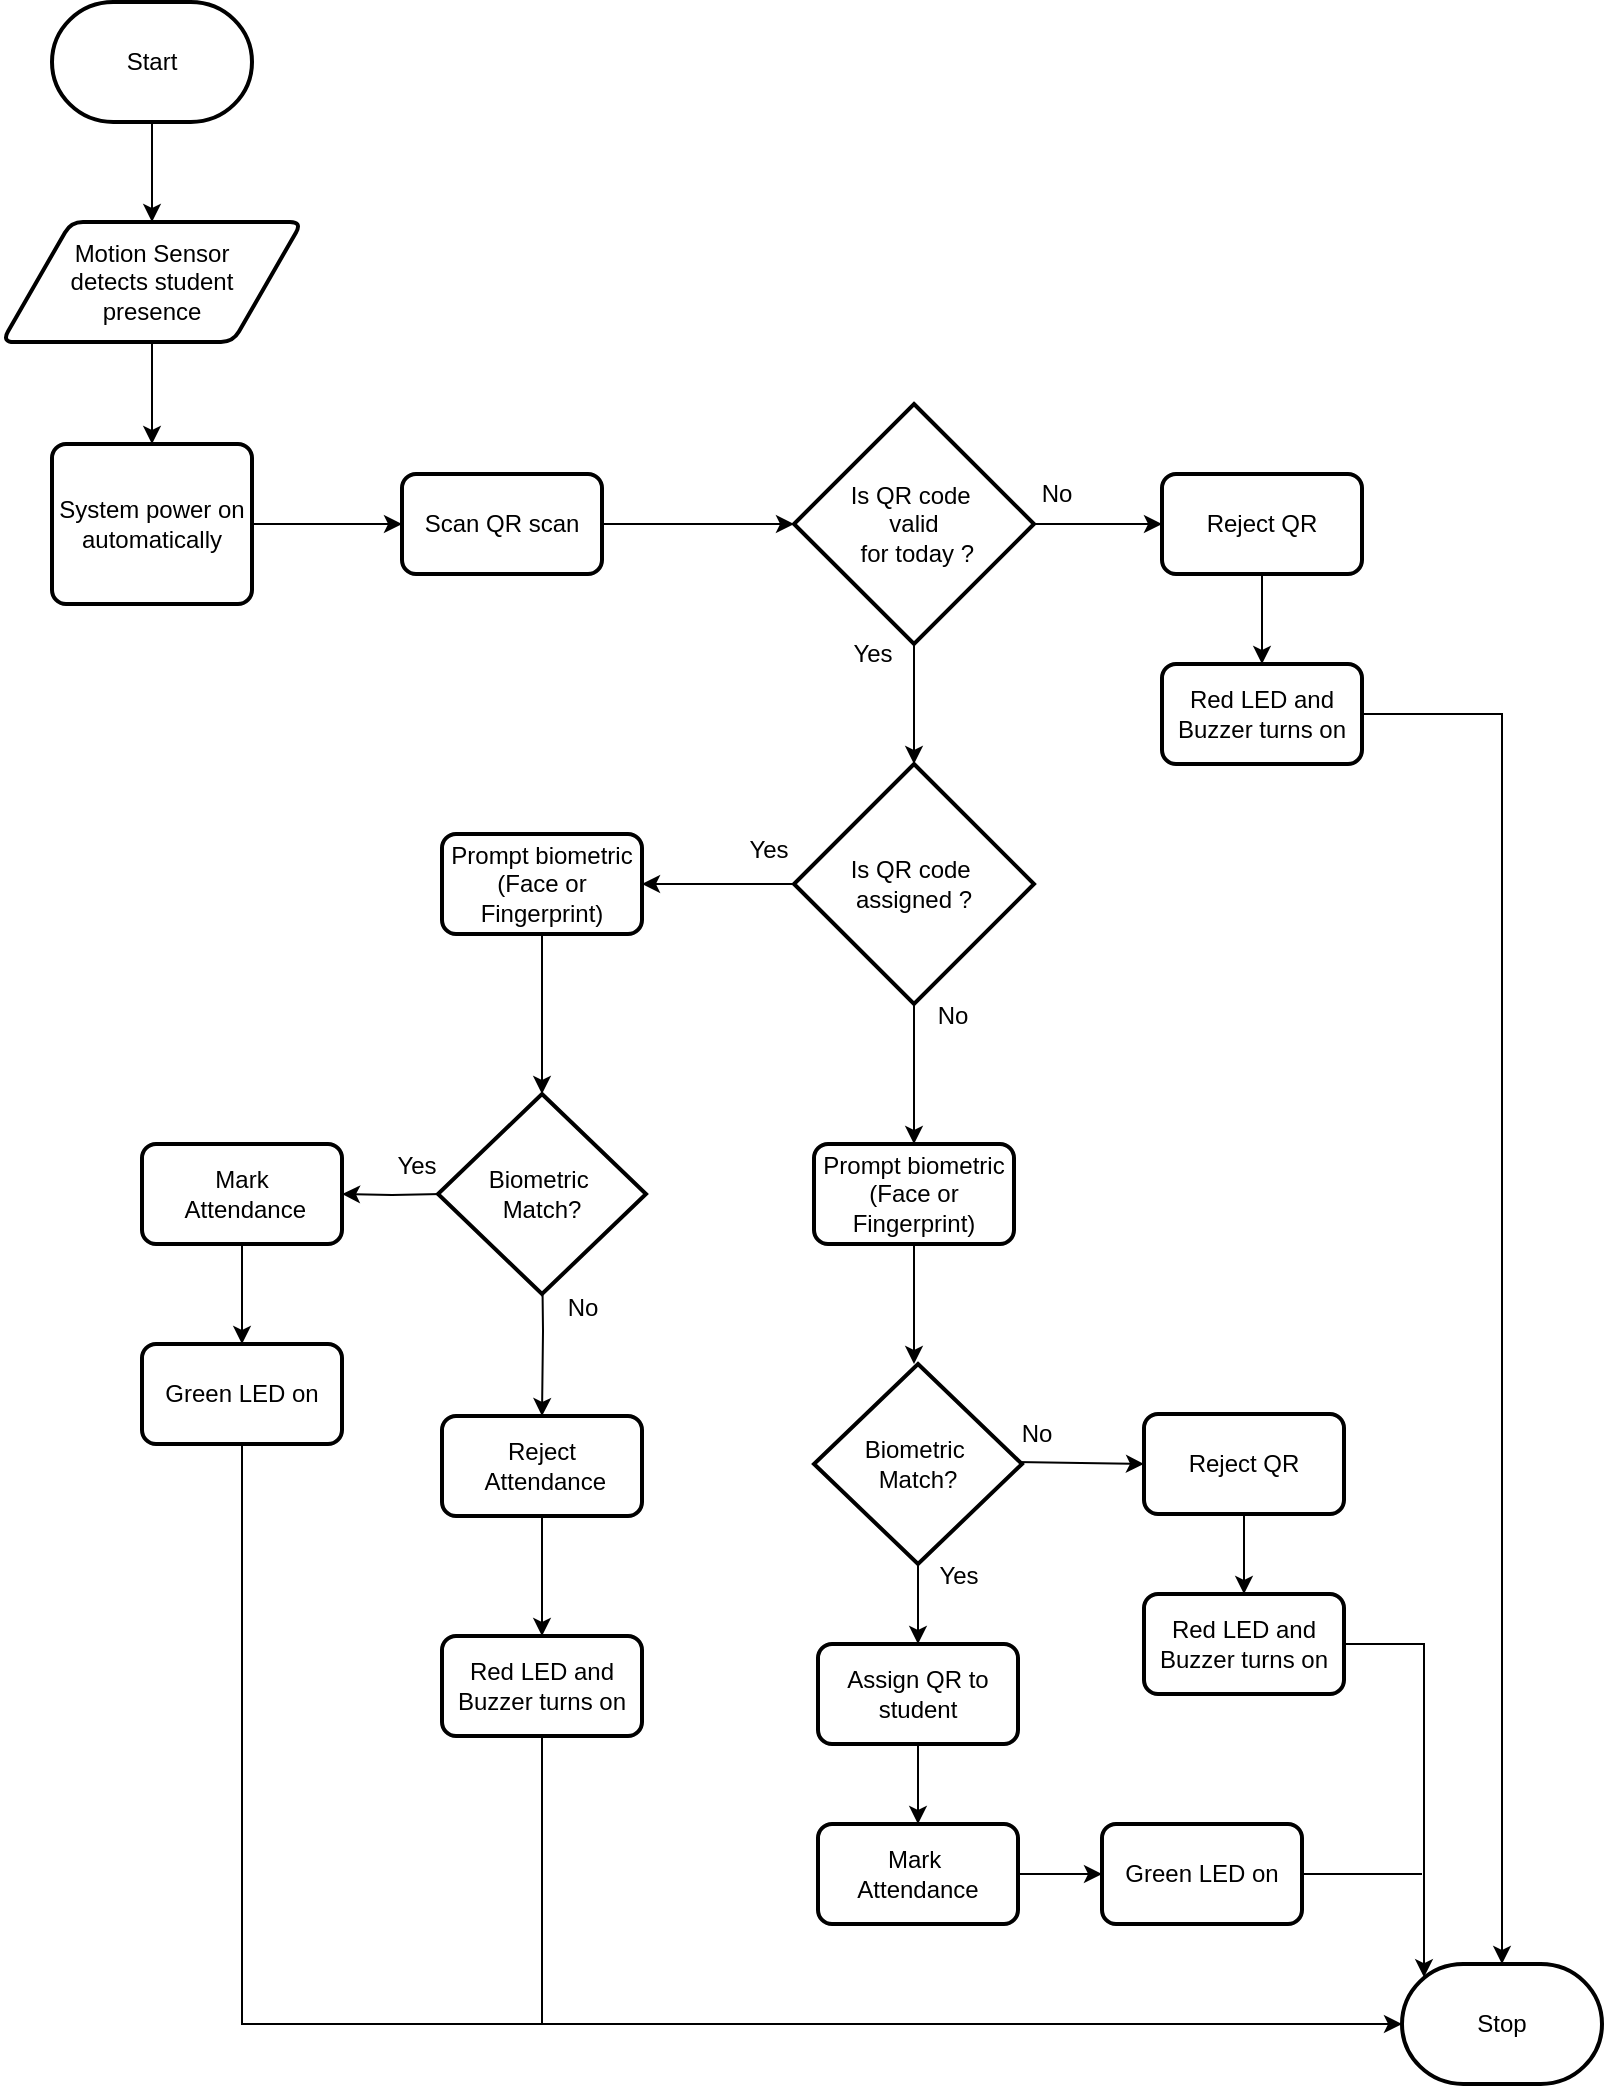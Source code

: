 <mxfile version="27.0.9">
  <diagram name="Page-1" id="6EFixnBbDPSqF9TyHLz3">
    <mxGraphModel dx="1737" dy="878" grid="1" gridSize="10" guides="1" tooltips="1" connect="1" arrows="1" fold="1" page="1" pageScale="1" pageWidth="850" pageHeight="1100" math="0" shadow="0">
      <root>
        <mxCell id="0" />
        <mxCell id="1" parent="0" />
        <mxCell id="LV8GaCUOXe0nNPkoWkQV-36" style="edgeStyle=orthogonalEdgeStyle;rounded=0;orthogonalLoop=1;jettySize=auto;html=1;" edge="1" parent="1" source="LV8GaCUOXe0nNPkoWkQV-1" target="LV8GaCUOXe0nNPkoWkQV-2">
          <mxGeometry relative="1" as="geometry" />
        </mxCell>
        <mxCell id="LV8GaCUOXe0nNPkoWkQV-1" value="Start" style="strokeWidth=2;html=1;shape=mxgraph.flowchart.terminator;whiteSpace=wrap;" vertex="1" parent="1">
          <mxGeometry x="45" y="20" width="100" height="60" as="geometry" />
        </mxCell>
        <mxCell id="LV8GaCUOXe0nNPkoWkQV-41" style="edgeStyle=orthogonalEdgeStyle;rounded=0;orthogonalLoop=1;jettySize=auto;html=1;exitX=0.5;exitY=1;exitDx=0;exitDy=0;" edge="1" parent="1" source="LV8GaCUOXe0nNPkoWkQV-2" target="LV8GaCUOXe0nNPkoWkQV-4">
          <mxGeometry relative="1" as="geometry" />
        </mxCell>
        <mxCell id="LV8GaCUOXe0nNPkoWkQV-2" value="Motion Sensor&lt;div&gt;&amp;nbsp;detects student&amp;nbsp;&lt;/div&gt;&lt;div&gt;presence&lt;/div&gt;" style="shape=parallelogram;html=1;strokeWidth=2;perimeter=parallelogramPerimeter;whiteSpace=wrap;rounded=1;arcSize=12;size=0.23;" vertex="1" parent="1">
          <mxGeometry x="20" y="130" width="150" height="60" as="geometry" />
        </mxCell>
        <mxCell id="LV8GaCUOXe0nNPkoWkQV-42" style="edgeStyle=orthogonalEdgeStyle;rounded=0;orthogonalLoop=1;jettySize=auto;html=1;" edge="1" parent="1" source="LV8GaCUOXe0nNPkoWkQV-4" target="LV8GaCUOXe0nNPkoWkQV-9">
          <mxGeometry relative="1" as="geometry" />
        </mxCell>
        <mxCell id="LV8GaCUOXe0nNPkoWkQV-4" value="System power on automatically" style="rounded=1;whiteSpace=wrap;html=1;absoluteArcSize=1;arcSize=14;strokeWidth=2;" vertex="1" parent="1">
          <mxGeometry x="45" y="241" width="100" height="80" as="geometry" />
        </mxCell>
        <mxCell id="LV8GaCUOXe0nNPkoWkQV-43" style="edgeStyle=orthogonalEdgeStyle;rounded=0;orthogonalLoop=1;jettySize=auto;html=1;" edge="1" parent="1" source="LV8GaCUOXe0nNPkoWkQV-9" target="LV8GaCUOXe0nNPkoWkQV-16">
          <mxGeometry relative="1" as="geometry" />
        </mxCell>
        <mxCell id="LV8GaCUOXe0nNPkoWkQV-9" value="Scan QR scan" style="rounded=1;whiteSpace=wrap;html=1;absoluteArcSize=1;arcSize=14;strokeWidth=2;" vertex="1" parent="1">
          <mxGeometry x="220" y="256" width="100" height="50" as="geometry" />
        </mxCell>
        <mxCell id="LV8GaCUOXe0nNPkoWkQV-13" value="Stop" style="strokeWidth=2;html=1;shape=mxgraph.flowchart.terminator;whiteSpace=wrap;" vertex="1" parent="1">
          <mxGeometry x="720" y="1001" width="100" height="60" as="geometry" />
        </mxCell>
        <mxCell id="LV8GaCUOXe0nNPkoWkQV-45" style="edgeStyle=orthogonalEdgeStyle;rounded=0;orthogonalLoop=1;jettySize=auto;html=1;" edge="1" parent="1" source="LV8GaCUOXe0nNPkoWkQV-16">
          <mxGeometry relative="1" as="geometry">
            <mxPoint x="600" y="281" as="targetPoint" />
          </mxGeometry>
        </mxCell>
        <mxCell id="LV8GaCUOXe0nNPkoWkQV-16" value="Is QR code&amp;nbsp;&lt;div&gt;valid&lt;div&gt;&amp;nbsp;for today&lt;span style=&quot;background-color: transparent; color: light-dark(rgb(0, 0, 0), rgb(255, 255, 255));&quot;&gt;&amp;nbsp;?&lt;/span&gt;&lt;/div&gt;&lt;/div&gt;" style="strokeWidth=2;html=1;shape=mxgraph.flowchart.decision;whiteSpace=wrap;" vertex="1" parent="1">
          <mxGeometry x="416" y="221" width="120" height="120" as="geometry" />
        </mxCell>
        <mxCell id="LV8GaCUOXe0nNPkoWkQV-48" style="edgeStyle=orthogonalEdgeStyle;rounded=0;orthogonalLoop=1;jettySize=auto;html=1;exitX=0;exitY=0.5;exitDx=0;exitDy=0;exitPerimeter=0;entryX=1;entryY=0.5;entryDx=0;entryDy=0;" edge="1" parent="1" source="LV8GaCUOXe0nNPkoWkQV-17" target="LV8GaCUOXe0nNPkoWkQV-20">
          <mxGeometry relative="1" as="geometry" />
        </mxCell>
        <mxCell id="LV8GaCUOXe0nNPkoWkQV-49" style="edgeStyle=orthogonalEdgeStyle;rounded=0;orthogonalLoop=1;jettySize=auto;html=1;exitX=0.5;exitY=1;exitDx=0;exitDy=0;exitPerimeter=0;" edge="1" parent="1" source="LV8GaCUOXe0nNPkoWkQV-17" target="LV8GaCUOXe0nNPkoWkQV-22">
          <mxGeometry relative="1" as="geometry" />
        </mxCell>
        <mxCell id="LV8GaCUOXe0nNPkoWkQV-17" value="Is QR code&amp;nbsp;&lt;div&gt;&lt;div&gt;&lt;span style=&quot;background-color: transparent; color: light-dark(rgb(0, 0, 0), rgb(255, 255, 255));&quot;&gt;assigned ?&lt;/span&gt;&lt;/div&gt;&lt;/div&gt;" style="strokeWidth=2;html=1;shape=mxgraph.flowchart.decision;whiteSpace=wrap;" vertex="1" parent="1">
          <mxGeometry x="416" y="401" width="120" height="120" as="geometry" />
        </mxCell>
        <mxCell id="LV8GaCUOXe0nNPkoWkQV-46" style="edgeStyle=orthogonalEdgeStyle;rounded=0;orthogonalLoop=1;jettySize=auto;html=1;exitX=0.5;exitY=1;exitDx=0;exitDy=0;entryX=0.5;entryY=0;entryDx=0;entryDy=0;" edge="1" parent="1" source="LV8GaCUOXe0nNPkoWkQV-18" target="LV8GaCUOXe0nNPkoWkQV-19">
          <mxGeometry relative="1" as="geometry" />
        </mxCell>
        <mxCell id="LV8GaCUOXe0nNPkoWkQV-18" value="Reject QR" style="rounded=1;whiteSpace=wrap;html=1;absoluteArcSize=1;arcSize=14;strokeWidth=2;" vertex="1" parent="1">
          <mxGeometry x="600" y="256" width="100" height="50" as="geometry" />
        </mxCell>
        <mxCell id="LV8GaCUOXe0nNPkoWkQV-19" value="Red LED and Buzzer turns on" style="rounded=1;whiteSpace=wrap;html=1;absoluteArcSize=1;arcSize=14;strokeWidth=2;" vertex="1" parent="1">
          <mxGeometry x="600" y="351" width="100" height="50" as="geometry" />
        </mxCell>
        <mxCell id="LV8GaCUOXe0nNPkoWkQV-20" value="Prompt biometric (Face or Fingerprint)" style="rounded=1;whiteSpace=wrap;html=1;absoluteArcSize=1;arcSize=14;strokeWidth=2;" vertex="1" parent="1">
          <mxGeometry x="240" y="436" width="100" height="50" as="geometry" />
        </mxCell>
        <mxCell id="LV8GaCUOXe0nNPkoWkQV-56" style="edgeStyle=orthogonalEdgeStyle;rounded=0;orthogonalLoop=1;jettySize=auto;html=1;" edge="1" parent="1" source="LV8GaCUOXe0nNPkoWkQV-22">
          <mxGeometry relative="1" as="geometry">
            <mxPoint x="476" y="701" as="targetPoint" />
          </mxGeometry>
        </mxCell>
        <mxCell id="LV8GaCUOXe0nNPkoWkQV-22" value="Prompt biometric (Face or Fingerprint)" style="rounded=1;whiteSpace=wrap;html=1;absoluteArcSize=1;arcSize=14;strokeWidth=2;" vertex="1" parent="1">
          <mxGeometry x="426" y="591" width="100" height="50" as="geometry" />
        </mxCell>
        <mxCell id="LV8GaCUOXe0nNPkoWkQV-51" style="edgeStyle=orthogonalEdgeStyle;rounded=0;orthogonalLoop=1;jettySize=auto;html=1;exitX=0;exitY=0.5;exitDx=0;exitDy=0;" edge="1" parent="1" target="LV8GaCUOXe0nNPkoWkQV-25">
          <mxGeometry relative="1" as="geometry">
            <mxPoint x="240" y="616" as="sourcePoint" />
          </mxGeometry>
        </mxCell>
        <mxCell id="LV8GaCUOXe0nNPkoWkQV-54" style="edgeStyle=orthogonalEdgeStyle;rounded=0;orthogonalLoop=1;jettySize=auto;html=1;entryX=0.5;entryY=0;entryDx=0;entryDy=0;" edge="1" parent="1" target="LV8GaCUOXe0nNPkoWkQV-26">
          <mxGeometry relative="1" as="geometry">
            <mxPoint x="290" y="641" as="sourcePoint" />
          </mxGeometry>
        </mxCell>
        <mxCell id="LV8GaCUOXe0nNPkoWkQV-58" style="edgeStyle=orthogonalEdgeStyle;rounded=0;orthogonalLoop=1;jettySize=auto;html=1;entryX=0.5;entryY=0;entryDx=0;entryDy=0;" edge="1" parent="1" target="LV8GaCUOXe0nNPkoWkQV-27">
          <mxGeometry relative="1" as="geometry">
            <mxPoint x="476" y="751" as="sourcePoint" />
          </mxGeometry>
        </mxCell>
        <mxCell id="LV8GaCUOXe0nNPkoWkQV-61" style="edgeStyle=orthogonalEdgeStyle;rounded=0;orthogonalLoop=1;jettySize=auto;html=1;" edge="1" parent="1" target="LV8GaCUOXe0nNPkoWkQV-28">
          <mxGeometry relative="1" as="geometry">
            <mxPoint x="527" y="750" as="sourcePoint" />
          </mxGeometry>
        </mxCell>
        <mxCell id="LV8GaCUOXe0nNPkoWkQV-53" style="edgeStyle=orthogonalEdgeStyle;rounded=0;orthogonalLoop=1;jettySize=auto;html=1;exitX=0.5;exitY=1;exitDx=0;exitDy=0;" edge="1" parent="1" source="LV8GaCUOXe0nNPkoWkQV-25" target="LV8GaCUOXe0nNPkoWkQV-30">
          <mxGeometry relative="1" as="geometry" />
        </mxCell>
        <mxCell id="LV8GaCUOXe0nNPkoWkQV-25" value="Mark&lt;div&gt;&amp;nbsp;Attendance&lt;/div&gt;" style="rounded=1;whiteSpace=wrap;html=1;absoluteArcSize=1;arcSize=14;strokeWidth=2;" vertex="1" parent="1">
          <mxGeometry x="90" y="591" width="100" height="50" as="geometry" />
        </mxCell>
        <mxCell id="LV8GaCUOXe0nNPkoWkQV-55" style="edgeStyle=orthogonalEdgeStyle;rounded=0;orthogonalLoop=1;jettySize=auto;html=1;" edge="1" parent="1" source="LV8GaCUOXe0nNPkoWkQV-26" target="LV8GaCUOXe0nNPkoWkQV-34">
          <mxGeometry relative="1" as="geometry" />
        </mxCell>
        <mxCell id="LV8GaCUOXe0nNPkoWkQV-26" value="Reject&lt;div&gt;&amp;nbsp;Attendance&lt;/div&gt;" style="rounded=1;whiteSpace=wrap;html=1;absoluteArcSize=1;arcSize=14;strokeWidth=2;" vertex="1" parent="1">
          <mxGeometry x="240" y="727" width="100" height="50" as="geometry" />
        </mxCell>
        <mxCell id="LV8GaCUOXe0nNPkoWkQV-59" style="edgeStyle=orthogonalEdgeStyle;rounded=0;orthogonalLoop=1;jettySize=auto;html=1;" edge="1" parent="1" source="LV8GaCUOXe0nNPkoWkQV-27" target="LV8GaCUOXe0nNPkoWkQV-32">
          <mxGeometry relative="1" as="geometry" />
        </mxCell>
        <mxCell id="LV8GaCUOXe0nNPkoWkQV-27" value="Assign QR to student" style="rounded=1;whiteSpace=wrap;html=1;absoluteArcSize=1;arcSize=14;strokeWidth=2;" vertex="1" parent="1">
          <mxGeometry x="428" y="841" width="100" height="50" as="geometry" />
        </mxCell>
        <mxCell id="LV8GaCUOXe0nNPkoWkQV-62" style="edgeStyle=orthogonalEdgeStyle;rounded=0;orthogonalLoop=1;jettySize=auto;html=1;" edge="1" parent="1" source="LV8GaCUOXe0nNPkoWkQV-28" target="LV8GaCUOXe0nNPkoWkQV-33">
          <mxGeometry relative="1" as="geometry" />
        </mxCell>
        <mxCell id="LV8GaCUOXe0nNPkoWkQV-28" value="Reject QR" style="rounded=1;whiteSpace=wrap;html=1;absoluteArcSize=1;arcSize=14;strokeWidth=2;" vertex="1" parent="1">
          <mxGeometry x="591" y="726" width="100" height="50" as="geometry" />
        </mxCell>
        <mxCell id="LV8GaCUOXe0nNPkoWkQV-30" value="Green LED on" style="rounded=1;whiteSpace=wrap;html=1;absoluteArcSize=1;arcSize=14;strokeWidth=2;" vertex="1" parent="1">
          <mxGeometry x="90" y="691" width="100" height="50" as="geometry" />
        </mxCell>
        <mxCell id="LV8GaCUOXe0nNPkoWkQV-60" style="edgeStyle=orthogonalEdgeStyle;rounded=0;orthogonalLoop=1;jettySize=auto;html=1;" edge="1" parent="1" source="LV8GaCUOXe0nNPkoWkQV-32" target="LV8GaCUOXe0nNPkoWkQV-35">
          <mxGeometry relative="1" as="geometry" />
        </mxCell>
        <mxCell id="LV8GaCUOXe0nNPkoWkQV-32" value="Mark&amp;nbsp;&lt;div&gt;Attendance&lt;/div&gt;" style="rounded=1;whiteSpace=wrap;html=1;absoluteArcSize=1;arcSize=14;strokeWidth=2;" vertex="1" parent="1">
          <mxGeometry x="428" y="931" width="100" height="50" as="geometry" />
        </mxCell>
        <mxCell id="LV8GaCUOXe0nNPkoWkQV-33" value="Red LED and Buzzer turns on" style="rounded=1;whiteSpace=wrap;html=1;absoluteArcSize=1;arcSize=14;strokeWidth=2;" vertex="1" parent="1">
          <mxGeometry x="591" y="816" width="100" height="50" as="geometry" />
        </mxCell>
        <mxCell id="LV8GaCUOXe0nNPkoWkQV-68" style="edgeStyle=orthogonalEdgeStyle;rounded=0;orthogonalLoop=1;jettySize=auto;html=1;endArrow=none;startFill=0;" edge="1" parent="1" source="LV8GaCUOXe0nNPkoWkQV-34">
          <mxGeometry relative="1" as="geometry">
            <mxPoint x="290.0" y="1031" as="targetPoint" />
          </mxGeometry>
        </mxCell>
        <mxCell id="LV8GaCUOXe0nNPkoWkQV-34" value="Red LED and Buzzer turns on" style="rounded=1;whiteSpace=wrap;html=1;absoluteArcSize=1;arcSize=14;strokeWidth=2;" vertex="1" parent="1">
          <mxGeometry x="240" y="837" width="100" height="50" as="geometry" />
        </mxCell>
        <mxCell id="LV8GaCUOXe0nNPkoWkQV-70" style="edgeStyle=orthogonalEdgeStyle;rounded=0;orthogonalLoop=1;jettySize=auto;html=1;endArrow=none;startFill=0;" edge="1" parent="1" source="LV8GaCUOXe0nNPkoWkQV-35">
          <mxGeometry relative="1" as="geometry">
            <mxPoint x="730" y="956" as="targetPoint" />
          </mxGeometry>
        </mxCell>
        <mxCell id="LV8GaCUOXe0nNPkoWkQV-35" value="Green LED on" style="rounded=1;whiteSpace=wrap;html=1;absoluteArcSize=1;arcSize=14;strokeWidth=2;" vertex="1" parent="1">
          <mxGeometry x="570" y="931" width="100" height="50" as="geometry" />
        </mxCell>
        <mxCell id="LV8GaCUOXe0nNPkoWkQV-44" style="edgeStyle=orthogonalEdgeStyle;rounded=0;orthogonalLoop=1;jettySize=auto;html=1;entryX=0.5;entryY=0;entryDx=0;entryDy=0;entryPerimeter=0;" edge="1" parent="1" source="LV8GaCUOXe0nNPkoWkQV-16" target="LV8GaCUOXe0nNPkoWkQV-17">
          <mxGeometry relative="1" as="geometry" />
        </mxCell>
        <mxCell id="LV8GaCUOXe0nNPkoWkQV-47" style="edgeStyle=orthogonalEdgeStyle;rounded=0;orthogonalLoop=1;jettySize=auto;html=1;entryX=0.5;entryY=0;entryDx=0;entryDy=0;entryPerimeter=0;" edge="1" parent="1" source="LV8GaCUOXe0nNPkoWkQV-19" target="LV8GaCUOXe0nNPkoWkQV-13">
          <mxGeometry relative="1" as="geometry" />
        </mxCell>
        <mxCell id="LV8GaCUOXe0nNPkoWkQV-63" value="Biometric&amp;nbsp;&lt;div&gt;Match?&lt;/div&gt;" style="strokeWidth=2;html=1;shape=mxgraph.flowchart.decision;whiteSpace=wrap;" vertex="1" parent="1">
          <mxGeometry x="238" y="566" width="104" height="100" as="geometry" />
        </mxCell>
        <mxCell id="LV8GaCUOXe0nNPkoWkQV-64" value="Biometric&amp;nbsp;&lt;div&gt;Match?&lt;/div&gt;" style="strokeWidth=2;html=1;shape=mxgraph.flowchart.decision;whiteSpace=wrap;" vertex="1" parent="1">
          <mxGeometry x="426" y="701" width="104" height="100" as="geometry" />
        </mxCell>
        <mxCell id="LV8GaCUOXe0nNPkoWkQV-66" style="edgeStyle=orthogonalEdgeStyle;rounded=0;orthogonalLoop=1;jettySize=auto;html=1;entryX=0;entryY=0.5;entryDx=0;entryDy=0;entryPerimeter=0;" edge="1" parent="1" source="LV8GaCUOXe0nNPkoWkQV-30" target="LV8GaCUOXe0nNPkoWkQV-13">
          <mxGeometry relative="1" as="geometry">
            <Array as="points">
              <mxPoint x="140" y="1031" />
            </Array>
          </mxGeometry>
        </mxCell>
        <mxCell id="LV8GaCUOXe0nNPkoWkQV-69" style="edgeStyle=orthogonalEdgeStyle;rounded=0;orthogonalLoop=1;jettySize=auto;html=1;entryX=0.11;entryY=0.11;entryDx=0;entryDy=0;entryPerimeter=0;" edge="1" parent="1" source="LV8GaCUOXe0nNPkoWkQV-33" target="LV8GaCUOXe0nNPkoWkQV-13">
          <mxGeometry relative="1" as="geometry" />
        </mxCell>
        <mxCell id="LV8GaCUOXe0nNPkoWkQV-71" style="edgeStyle=orthogonalEdgeStyle;rounded=0;orthogonalLoop=1;jettySize=auto;html=1;entryX=0.5;entryY=0;entryDx=0;entryDy=0;entryPerimeter=0;" edge="1" parent="1" source="LV8GaCUOXe0nNPkoWkQV-20" target="LV8GaCUOXe0nNPkoWkQV-63">
          <mxGeometry relative="1" as="geometry" />
        </mxCell>
        <mxCell id="LV8GaCUOXe0nNPkoWkQV-72" value="Yes" style="text;html=1;align=center;verticalAlign=middle;resizable=0;points=[];autosize=1;strokeColor=none;fillColor=none;" vertex="1" parent="1">
          <mxGeometry x="383" y="429" width="40" height="30" as="geometry" />
        </mxCell>
        <mxCell id="LV8GaCUOXe0nNPkoWkQV-73" value="No" style="text;html=1;align=center;verticalAlign=middle;resizable=0;points=[];autosize=1;strokeColor=none;fillColor=none;" vertex="1" parent="1">
          <mxGeometry x="475" y="512" width="40" height="30" as="geometry" />
        </mxCell>
        <mxCell id="LV8GaCUOXe0nNPkoWkQV-74" value="No" style="text;html=1;align=center;verticalAlign=middle;resizable=0;points=[];autosize=1;strokeColor=none;fillColor=none;" vertex="1" parent="1">
          <mxGeometry x="517" y="721" width="40" height="30" as="geometry" />
        </mxCell>
        <mxCell id="LV8GaCUOXe0nNPkoWkQV-75" value="No" style="text;html=1;align=center;verticalAlign=middle;resizable=0;points=[];autosize=1;strokeColor=none;fillColor=none;" vertex="1" parent="1">
          <mxGeometry x="290" y="658" width="40" height="30" as="geometry" />
        </mxCell>
        <mxCell id="LV8GaCUOXe0nNPkoWkQV-76" value="Yes" style="text;html=1;align=center;verticalAlign=middle;resizable=0;points=[];autosize=1;strokeColor=none;fillColor=none;" vertex="1" parent="1">
          <mxGeometry x="207" y="587" width="40" height="30" as="geometry" />
        </mxCell>
        <mxCell id="LV8GaCUOXe0nNPkoWkQV-77" value="Yes" style="text;html=1;align=center;verticalAlign=middle;resizable=0;points=[];autosize=1;strokeColor=none;fillColor=none;" vertex="1" parent="1">
          <mxGeometry x="478" y="792" width="40" height="30" as="geometry" />
        </mxCell>
        <mxCell id="LV8GaCUOXe0nNPkoWkQV-78" value="Yes" style="text;html=1;align=center;verticalAlign=middle;resizable=0;points=[];autosize=1;strokeColor=none;fillColor=none;" vertex="1" parent="1">
          <mxGeometry x="435" y="331" width="40" height="30" as="geometry" />
        </mxCell>
        <mxCell id="LV8GaCUOXe0nNPkoWkQV-79" value="No" style="text;html=1;align=center;verticalAlign=middle;resizable=0;points=[];autosize=1;strokeColor=none;fillColor=none;" vertex="1" parent="1">
          <mxGeometry x="527" y="251" width="40" height="30" as="geometry" />
        </mxCell>
      </root>
    </mxGraphModel>
  </diagram>
</mxfile>
